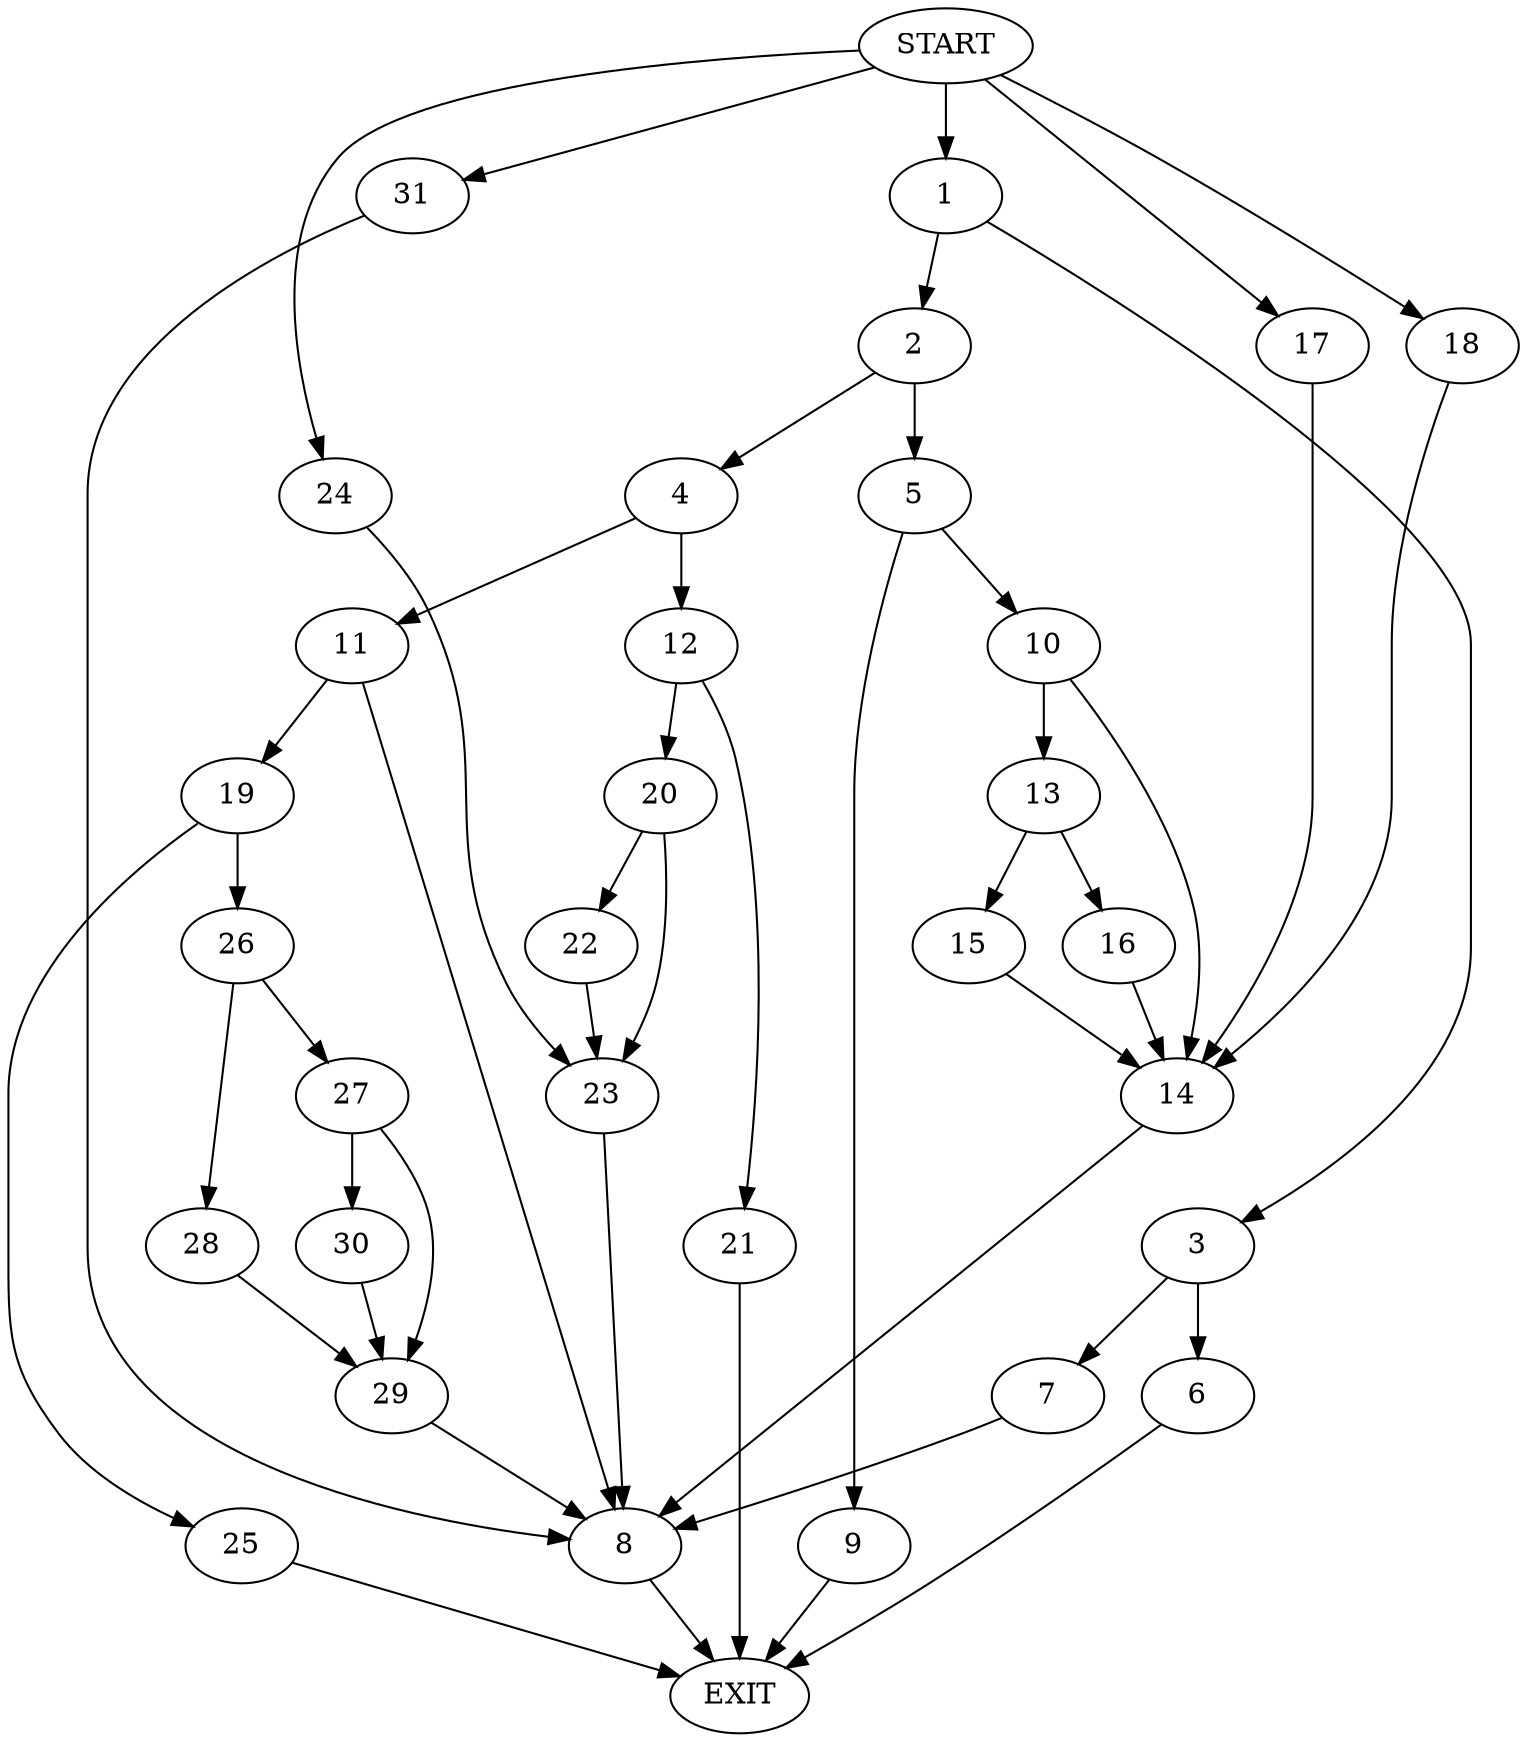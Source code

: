 digraph {
0 [label="START"]
32 [label="EXIT"]
0 -> 1
1 -> 2
1 -> 3
2 -> 4
2 -> 5
3 -> 6
3 -> 7
7 -> 8
6 -> 32
8 -> 32
5 -> 9
5 -> 10
4 -> 11
4 -> 12
10 -> 13
10 -> 14
9 -> 32
14 -> 8
13 -> 15
13 -> 16
15 -> 14
16 -> 14
0 -> 17
17 -> 14
0 -> 18
18 -> 14
11 -> 19
11 -> 8
12 -> 20
12 -> 21
20 -> 22
20 -> 23
21 -> 32
23 -> 8
22 -> 23
0 -> 24
24 -> 23
19 -> 25
19 -> 26
25 -> 32
26 -> 27
26 -> 28
28 -> 29
27 -> 29
27 -> 30
29 -> 8
30 -> 29
0 -> 31
31 -> 8
}
